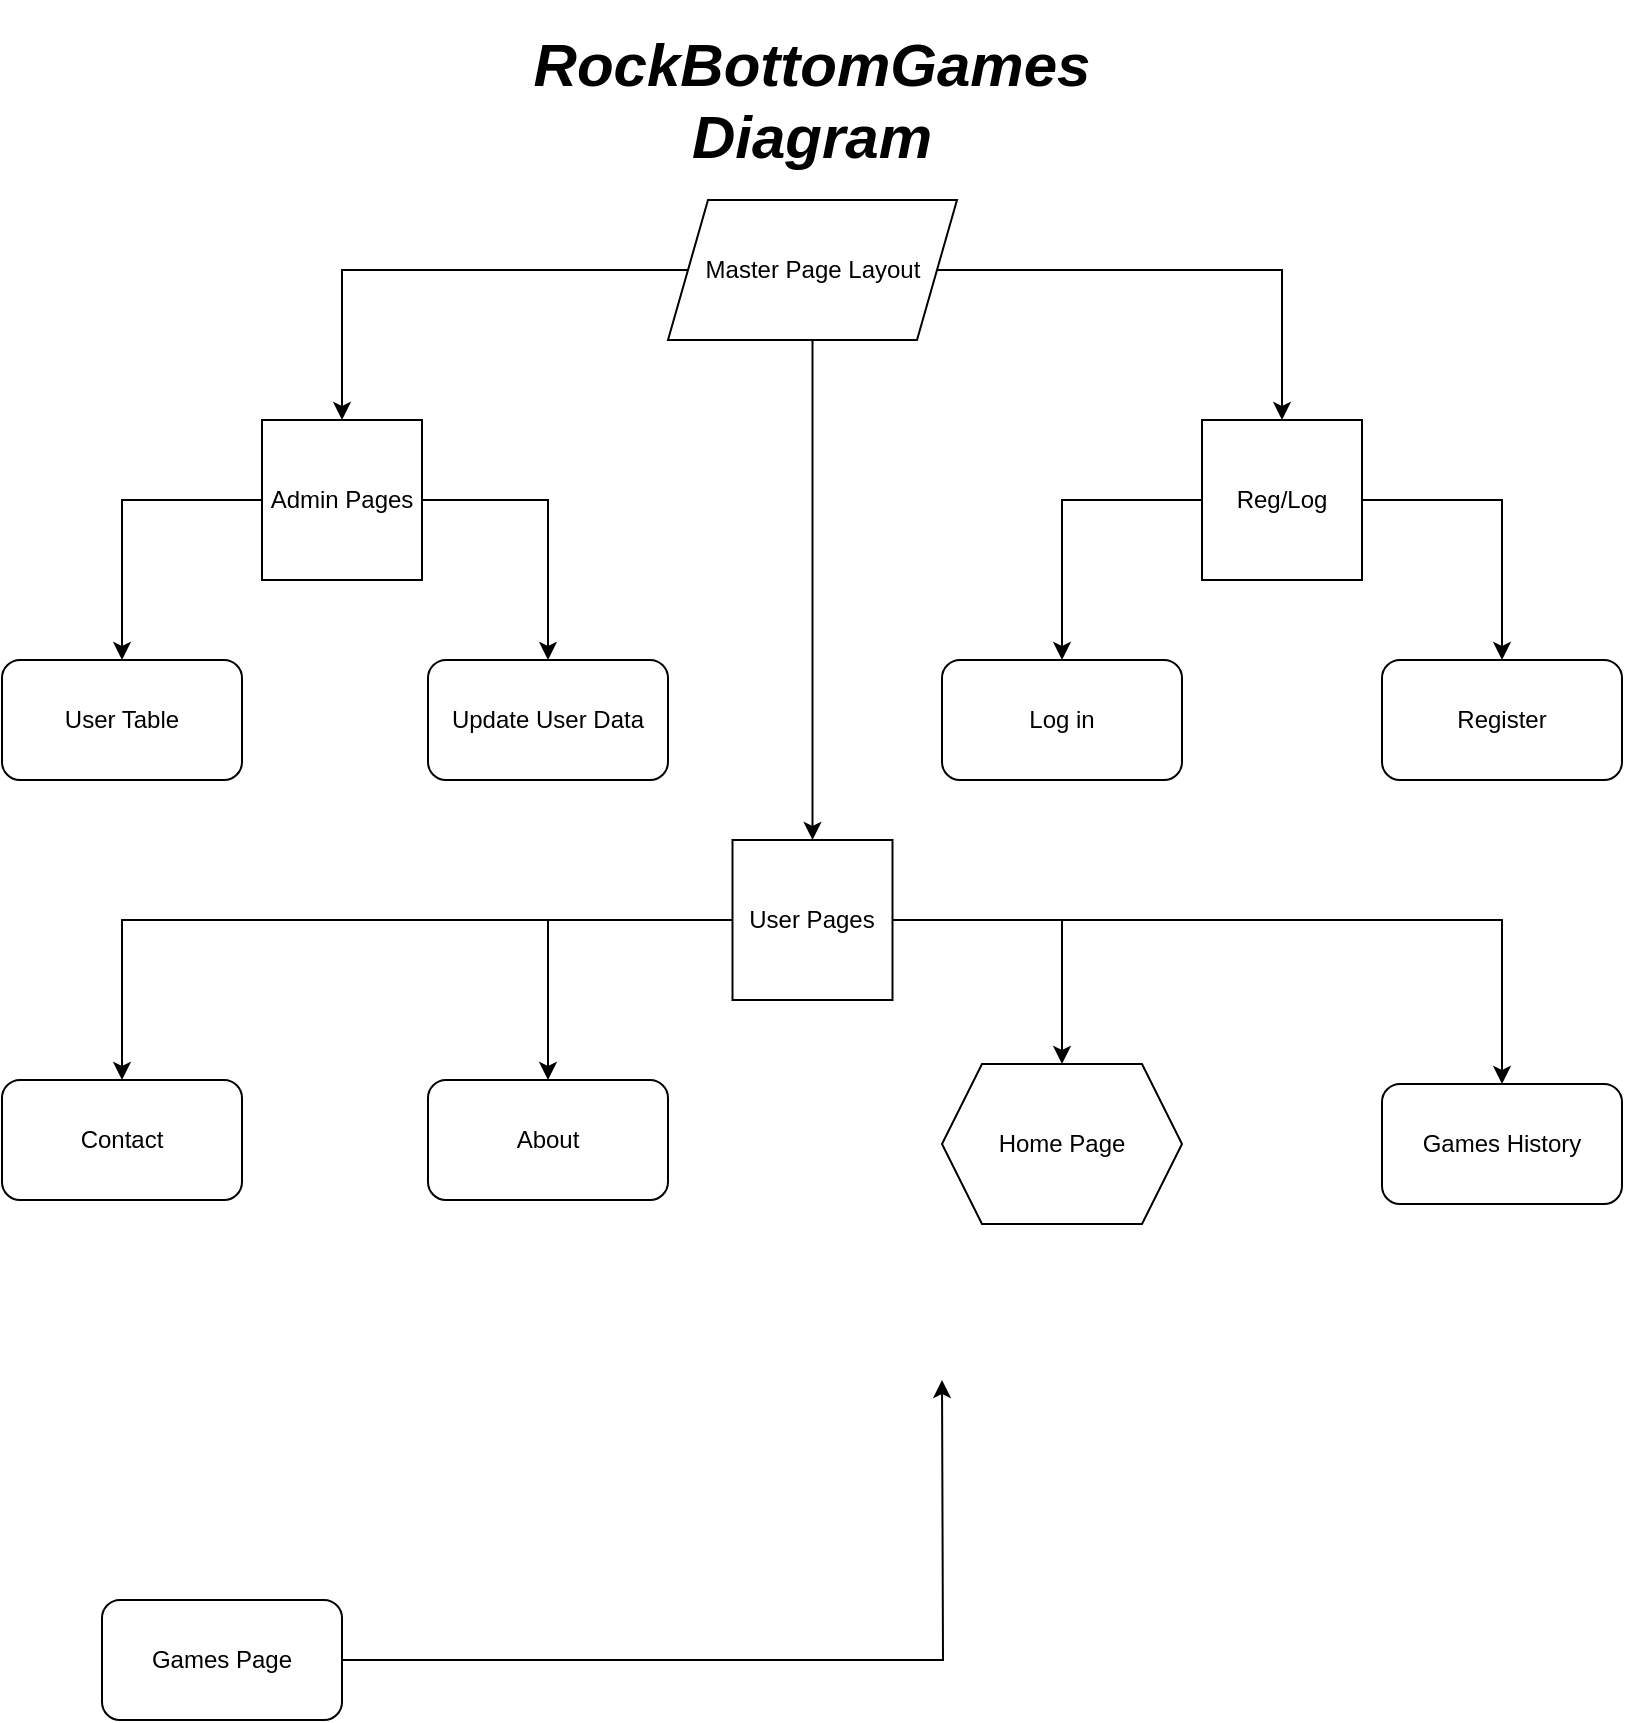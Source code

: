 <mxfile version="24.4.4" type="github">
  <diagram name="Page-1" id="j-7ZPfe5WQysFXB74jFQ">
    <mxGraphModel dx="1434" dy="754" grid="1" gridSize="10" guides="1" tooltips="1" connect="1" arrows="1" fold="1" page="1" pageScale="1" pageWidth="850" pageHeight="1100" math="0" shadow="0">
      <root>
        <mxCell id="0" />
        <mxCell id="1" parent="0" />
        <mxCell id="4Tplo5pRTbdHGuXoDYvk-2" value="RockBottomGames Diagram" style="text;html=1;align=center;verticalAlign=middle;whiteSpace=wrap;rounded=0;fontSize=30;fontStyle=3" vertex="1" parent="1">
          <mxGeometry x="280" y="20" width="290" height="100" as="geometry" />
        </mxCell>
        <mxCell id="4Tplo5pRTbdHGuXoDYvk-5" style="edgeStyle=orthogonalEdgeStyle;rounded=0;orthogonalLoop=1;jettySize=auto;html=1;entryX=0.5;entryY=0;entryDx=0;entryDy=0;exitX=0;exitY=0.5;exitDx=0;exitDy=0;" edge="1" parent="1" source="4Tplo5pRTbdHGuXoDYvk-18" target="4Tplo5pRTbdHGuXoDYvk-7">
          <mxGeometry relative="1" as="geometry">
            <mxPoint x="70" y="230" as="targetPoint" />
            <mxPoint x="308" y="160" as="sourcePoint" />
          </mxGeometry>
        </mxCell>
        <mxCell id="4Tplo5pRTbdHGuXoDYvk-8" style="edgeStyle=orthogonalEdgeStyle;rounded=0;orthogonalLoop=1;jettySize=auto;html=1;" edge="1" parent="1" source="4Tplo5pRTbdHGuXoDYvk-18" target="4Tplo5pRTbdHGuXoDYvk-9">
          <mxGeometry relative="1" as="geometry">
            <mxPoint x="780" y="320" as="targetPoint" />
            <mxPoint x="543" y="160" as="sourcePoint" />
          </mxGeometry>
        </mxCell>
        <mxCell id="4Tplo5pRTbdHGuXoDYvk-10" style="edgeStyle=orthogonalEdgeStyle;rounded=0;orthogonalLoop=1;jettySize=auto;html=1;exitX=0.5;exitY=1;exitDx=0;exitDy=0;" edge="1" parent="1" source="4Tplo5pRTbdHGuXoDYvk-18" target="4Tplo5pRTbdHGuXoDYvk-11">
          <mxGeometry relative="1" as="geometry">
            <mxPoint x="425.5" y="350" as="targetPoint" />
            <mxPoint x="425.5" y="190" as="sourcePoint" />
          </mxGeometry>
        </mxCell>
        <mxCell id="4Tplo5pRTbdHGuXoDYvk-12" style="edgeStyle=orthogonalEdgeStyle;rounded=0;orthogonalLoop=1;jettySize=auto;html=1;" edge="1" parent="1" source="4Tplo5pRTbdHGuXoDYvk-7" target="4Tplo5pRTbdHGuXoDYvk-13">
          <mxGeometry relative="1" as="geometry">
            <mxPoint x="40" y="370" as="targetPoint" />
          </mxGeometry>
        </mxCell>
        <mxCell id="4Tplo5pRTbdHGuXoDYvk-15" style="edgeStyle=orthogonalEdgeStyle;rounded=0;orthogonalLoop=1;jettySize=auto;html=1;" edge="1" parent="1" source="4Tplo5pRTbdHGuXoDYvk-7" target="4Tplo5pRTbdHGuXoDYvk-16">
          <mxGeometry relative="1" as="geometry">
            <mxPoint x="290" y="390" as="targetPoint" />
          </mxGeometry>
        </mxCell>
        <mxCell id="4Tplo5pRTbdHGuXoDYvk-7" value="Admin Pages" style="whiteSpace=wrap;html=1;aspect=fixed;" vertex="1" parent="1">
          <mxGeometry x="150" y="230" width="80" height="80" as="geometry" />
        </mxCell>
        <mxCell id="4Tplo5pRTbdHGuXoDYvk-20" style="edgeStyle=orthogonalEdgeStyle;rounded=0;orthogonalLoop=1;jettySize=auto;html=1;" edge="1" parent="1" source="4Tplo5pRTbdHGuXoDYvk-9" target="4Tplo5pRTbdHGuXoDYvk-21">
          <mxGeometry relative="1" as="geometry">
            <mxPoint x="800" y="430" as="targetPoint" />
          </mxGeometry>
        </mxCell>
        <mxCell id="4Tplo5pRTbdHGuXoDYvk-22" style="edgeStyle=orthogonalEdgeStyle;rounded=0;orthogonalLoop=1;jettySize=auto;html=1;" edge="1" parent="1" source="4Tplo5pRTbdHGuXoDYvk-9" target="4Tplo5pRTbdHGuXoDYvk-23">
          <mxGeometry relative="1" as="geometry">
            <mxPoint x="570" y="430" as="targetPoint" />
          </mxGeometry>
        </mxCell>
        <mxCell id="4Tplo5pRTbdHGuXoDYvk-9" value="Reg/Log" style="whiteSpace=wrap;html=1;aspect=fixed;" vertex="1" parent="1">
          <mxGeometry x="620" y="230" width="80" height="80" as="geometry" />
        </mxCell>
        <mxCell id="4Tplo5pRTbdHGuXoDYvk-26" style="edgeStyle=orthogonalEdgeStyle;rounded=0;orthogonalLoop=1;jettySize=auto;html=1;exitX=1;exitY=0.5;exitDx=0;exitDy=0;" edge="1" parent="1" source="4Tplo5pRTbdHGuXoDYvk-11" target="4Tplo5pRTbdHGuXoDYvk-27">
          <mxGeometry relative="1" as="geometry">
            <mxPoint x="760" y="540" as="targetPoint" />
            <mxPoint x="510" y="480" as="sourcePoint" />
          </mxGeometry>
        </mxCell>
        <mxCell id="4Tplo5pRTbdHGuXoDYvk-28" style="edgeStyle=orthogonalEdgeStyle;rounded=0;orthogonalLoop=1;jettySize=auto;html=1;" edge="1" parent="1" source="4Tplo5pRTbdHGuXoDYvk-11" target="4Tplo5pRTbdHGuXoDYvk-29">
          <mxGeometry relative="1" as="geometry">
            <mxPoint x="70" y="560" as="targetPoint" />
          </mxGeometry>
        </mxCell>
        <mxCell id="4Tplo5pRTbdHGuXoDYvk-30" style="edgeStyle=orthogonalEdgeStyle;rounded=0;orthogonalLoop=1;jettySize=auto;html=1;" edge="1" parent="1" source="4Tplo5pRTbdHGuXoDYvk-11" target="4Tplo5pRTbdHGuXoDYvk-31">
          <mxGeometry relative="1" as="geometry">
            <mxPoint x="260" y="590" as="targetPoint" />
          </mxGeometry>
        </mxCell>
        <mxCell id="4Tplo5pRTbdHGuXoDYvk-32" style="edgeStyle=orthogonalEdgeStyle;rounded=0;orthogonalLoop=1;jettySize=auto;html=1;" edge="1" parent="1" source="4Tplo5pRTbdHGuXoDYvk-11" target="4Tplo5pRTbdHGuXoDYvk-37">
          <mxGeometry relative="1" as="geometry">
            <mxPoint x="550" y="560" as="targetPoint" />
          </mxGeometry>
        </mxCell>
        <mxCell id="4Tplo5pRTbdHGuXoDYvk-11" value="User Pages" style="whiteSpace=wrap;html=1;aspect=fixed;" vertex="1" parent="1">
          <mxGeometry x="385.25" y="440" width="80" height="80" as="geometry" />
        </mxCell>
        <mxCell id="4Tplo5pRTbdHGuXoDYvk-13" value="User Table" style="rounded=1;whiteSpace=wrap;html=1;" vertex="1" parent="1">
          <mxGeometry x="20" y="350" width="120" height="60" as="geometry" />
        </mxCell>
        <mxCell id="4Tplo5pRTbdHGuXoDYvk-16" value="Update User Data" style="rounded=1;whiteSpace=wrap;html=1;" vertex="1" parent="1">
          <mxGeometry x="233" y="350" width="120" height="60" as="geometry" />
        </mxCell>
        <mxCell id="4Tplo5pRTbdHGuXoDYvk-18" value="Master Page Layout" style="shape=parallelogram;perimeter=parallelogramPerimeter;whiteSpace=wrap;html=1;fixedSize=1;" vertex="1" parent="1">
          <mxGeometry x="353" y="120" width="144.5" height="70" as="geometry" />
        </mxCell>
        <mxCell id="4Tplo5pRTbdHGuXoDYvk-21" value="Register" style="rounded=1;whiteSpace=wrap;html=1;" vertex="1" parent="1">
          <mxGeometry x="710" y="350" width="120" height="60" as="geometry" />
        </mxCell>
        <mxCell id="4Tplo5pRTbdHGuXoDYvk-23" value="Log in" style="rounded=1;whiteSpace=wrap;html=1;" vertex="1" parent="1">
          <mxGeometry x="490" y="350" width="120" height="60" as="geometry" />
        </mxCell>
        <mxCell id="4Tplo5pRTbdHGuXoDYvk-27" value="Games History" style="rounded=1;whiteSpace=wrap;html=1;" vertex="1" parent="1">
          <mxGeometry x="710" y="562" width="120" height="60" as="geometry" />
        </mxCell>
        <mxCell id="4Tplo5pRTbdHGuXoDYvk-29" value="Contact" style="rounded=1;whiteSpace=wrap;html=1;" vertex="1" parent="1">
          <mxGeometry x="20" y="560" width="120" height="60" as="geometry" />
        </mxCell>
        <mxCell id="4Tplo5pRTbdHGuXoDYvk-31" value="About" style="rounded=1;whiteSpace=wrap;html=1;" vertex="1" parent="1">
          <mxGeometry x="233" y="560" width="120" height="60" as="geometry" />
        </mxCell>
        <mxCell id="4Tplo5pRTbdHGuXoDYvk-46" style="edgeStyle=orthogonalEdgeStyle;rounded=0;orthogonalLoop=1;jettySize=auto;html=1;" edge="1" parent="1" source="4Tplo5pRTbdHGuXoDYvk-36">
          <mxGeometry relative="1" as="geometry">
            <mxPoint x="490" y="710" as="targetPoint" />
          </mxGeometry>
        </mxCell>
        <mxCell id="4Tplo5pRTbdHGuXoDYvk-36" value="Games Page" style="rounded=1;whiteSpace=wrap;html=1;" vertex="1" parent="1">
          <mxGeometry x="70" y="820" width="120" height="60" as="geometry" />
        </mxCell>
        <mxCell id="4Tplo5pRTbdHGuXoDYvk-37" value="Home Page" style="shape=hexagon;perimeter=hexagonPerimeter2;whiteSpace=wrap;html=1;fixedSize=1;" vertex="1" parent="1">
          <mxGeometry x="490" y="552" width="120" height="80" as="geometry" />
        </mxCell>
      </root>
    </mxGraphModel>
  </diagram>
</mxfile>
